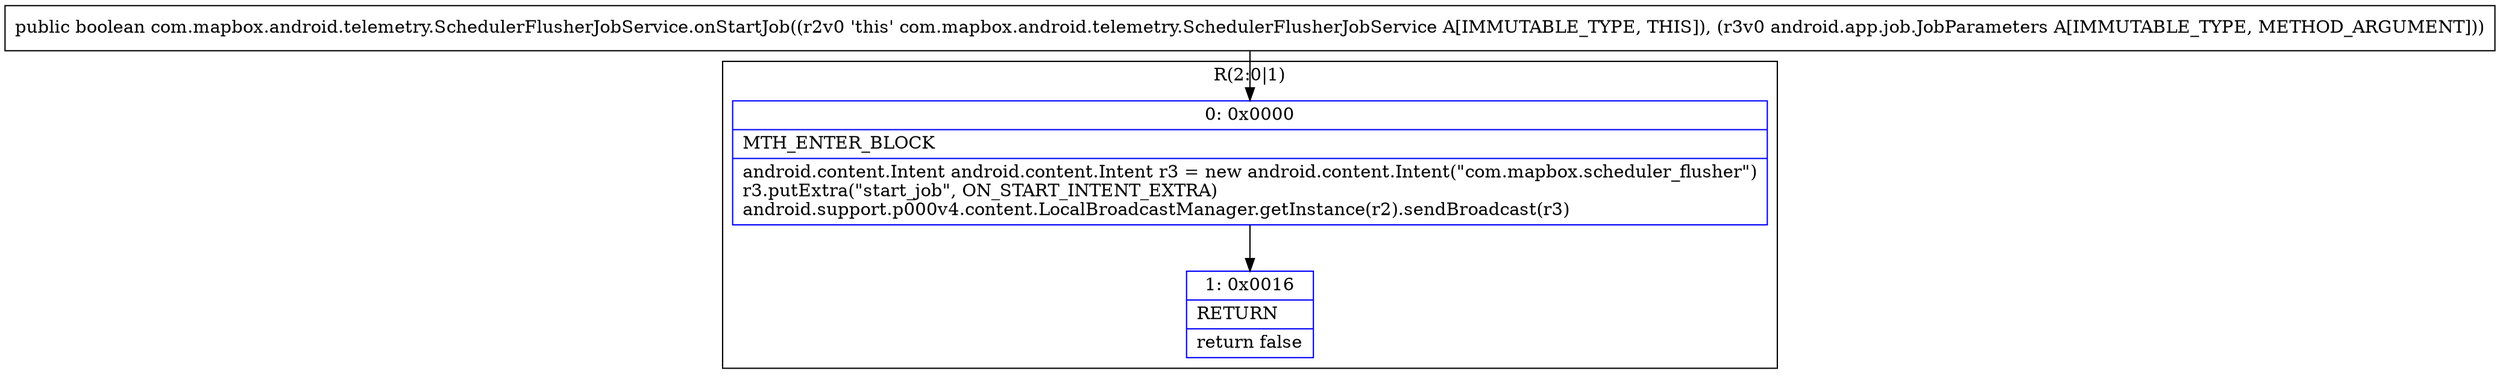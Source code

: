 digraph "CFG forcom.mapbox.android.telemetry.SchedulerFlusherJobService.onStartJob(Landroid\/app\/job\/JobParameters;)Z" {
subgraph cluster_Region_1275586184 {
label = "R(2:0|1)";
node [shape=record,color=blue];
Node_0 [shape=record,label="{0\:\ 0x0000|MTH_ENTER_BLOCK\l|android.content.Intent android.content.Intent r3 = new android.content.Intent(\"com.mapbox.scheduler_flusher\")\lr3.putExtra(\"start_job\", ON_START_INTENT_EXTRA)\landroid.support.p000v4.content.LocalBroadcastManager.getInstance(r2).sendBroadcast(r3)\l}"];
Node_1 [shape=record,label="{1\:\ 0x0016|RETURN\l|return false\l}"];
}
MethodNode[shape=record,label="{public boolean com.mapbox.android.telemetry.SchedulerFlusherJobService.onStartJob((r2v0 'this' com.mapbox.android.telemetry.SchedulerFlusherJobService A[IMMUTABLE_TYPE, THIS]), (r3v0 android.app.job.JobParameters A[IMMUTABLE_TYPE, METHOD_ARGUMENT])) }"];
MethodNode -> Node_0;
Node_0 -> Node_1;
}

